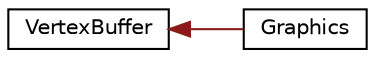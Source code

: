 digraph "クラス階層図"
{
 // LATEX_PDF_SIZE
  edge [fontname="Helvetica",fontsize="10",labelfontname="Helvetica",labelfontsize="10"];
  node [fontname="Helvetica",fontsize="10",shape=record];
  rankdir="LR";
  Node0 [label="VertexBuffer",height=0.2,width=0.4,color="black", fillcolor="white", style="filled",URL="$class_vertex_buffer.html",tooltip=" "];
  Node0 -> Node1 [dir="back",color="firebrick4",fontsize="10",style="solid",fontname="Helvetica"];
  Node1 [label="Graphics",height=0.2,width=0.4,color="black", fillcolor="white", style="filled",URL="$class_graphics.html",tooltip=" "];
}

